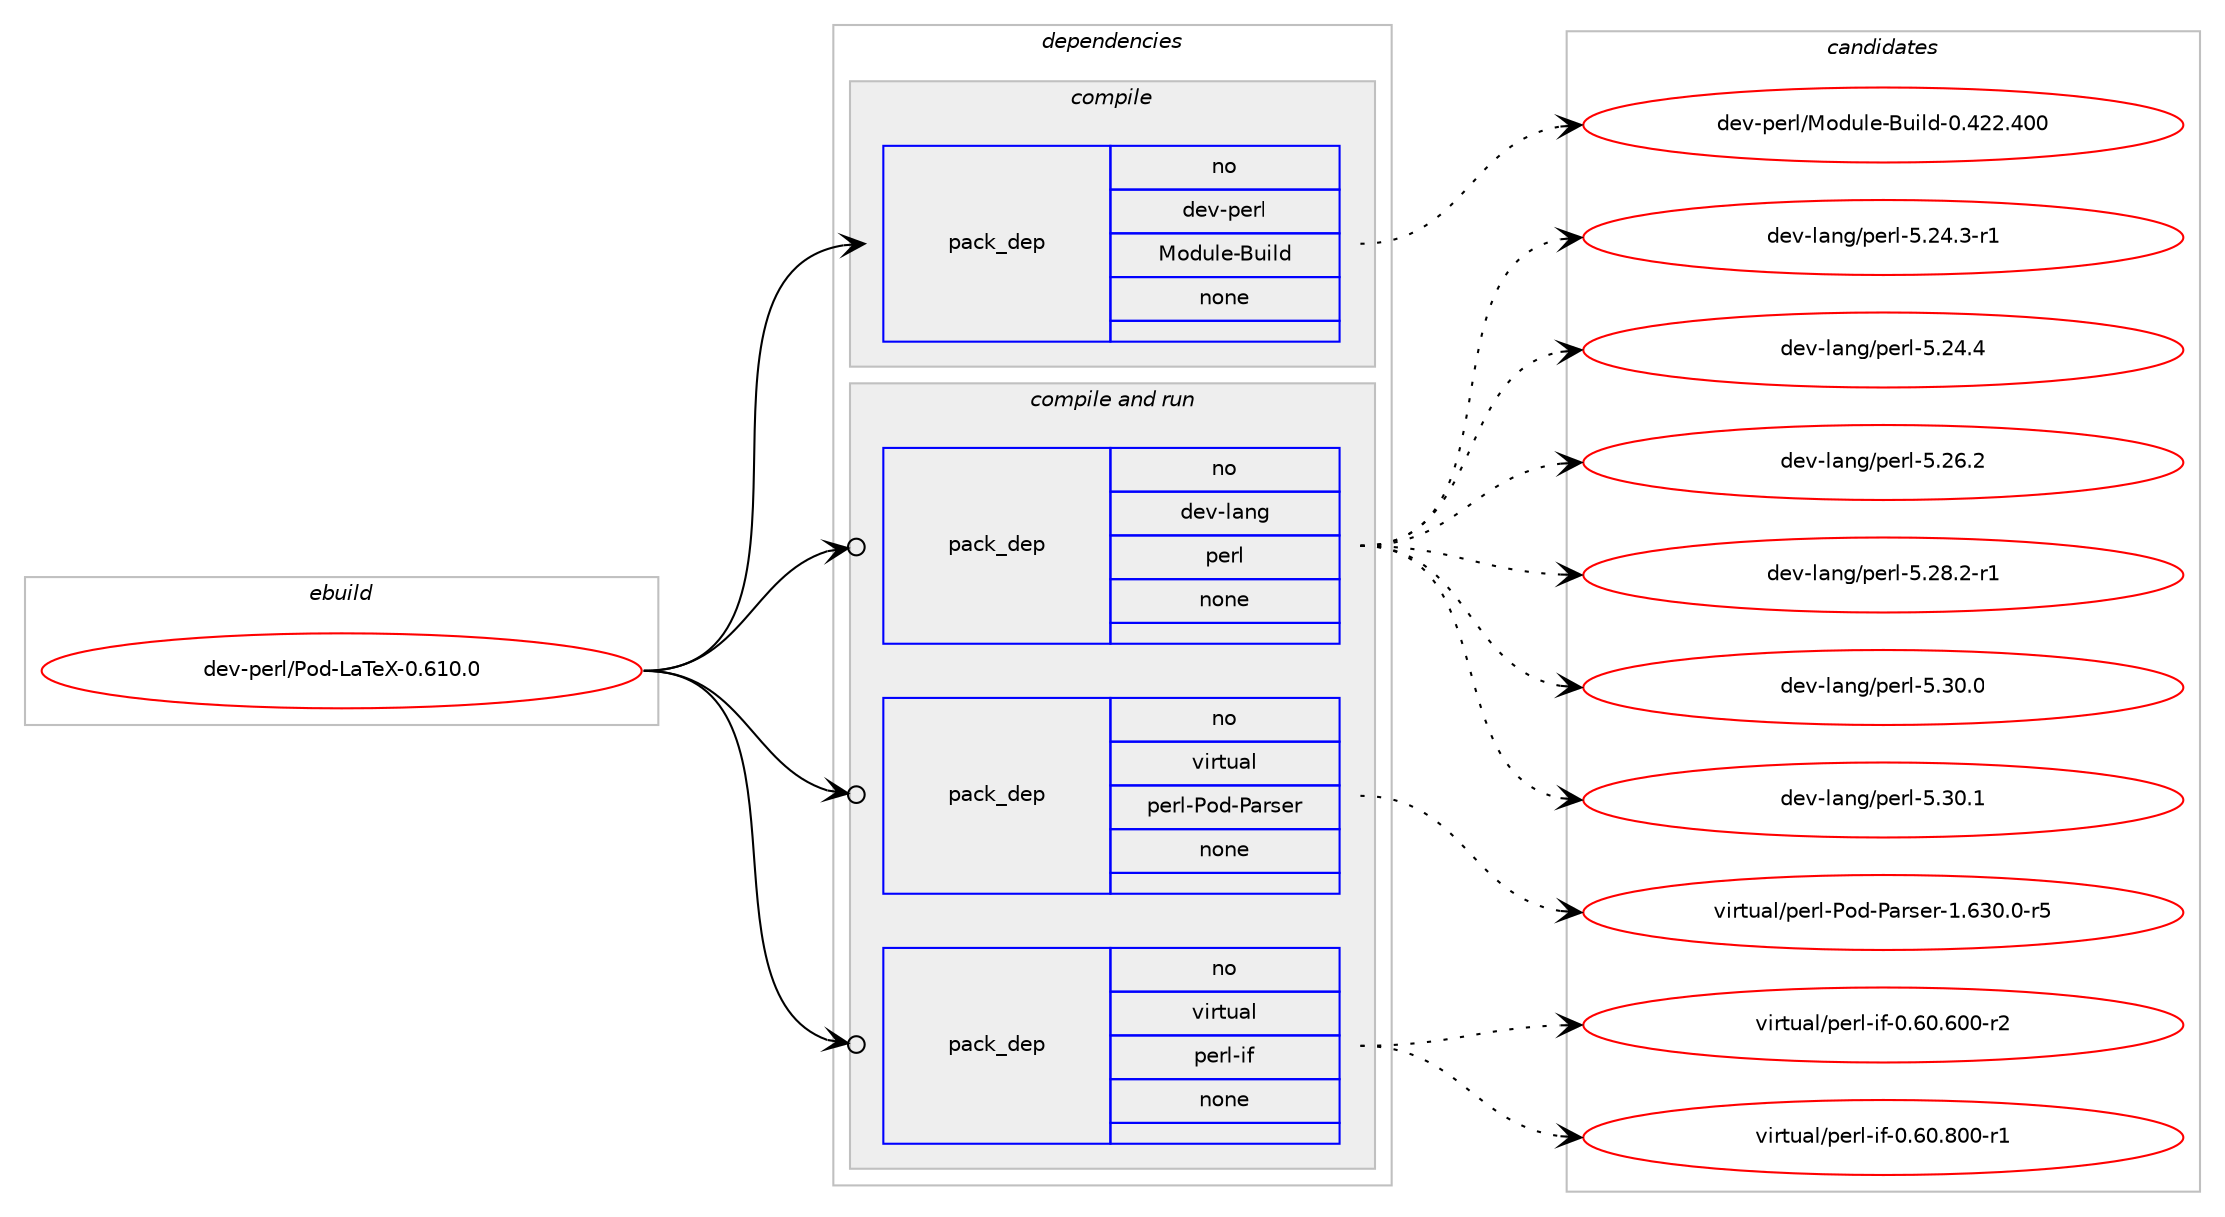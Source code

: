 digraph prolog {

# *************
# Graph options
# *************

newrank=true;
concentrate=true;
compound=true;
graph [rankdir=LR,fontname=Helvetica,fontsize=10,ranksep=1.5];#, ranksep=2.5, nodesep=0.2];
edge  [arrowhead=vee];
node  [fontname=Helvetica,fontsize=10];

# **********
# The ebuild
# **********

subgraph cluster_leftcol {
color=gray;
rank=same;
label=<<i>ebuild</i>>;
id [label="dev-perl/Pod-LaTeX-0.610.0", color=red, width=4, href="../dev-perl/Pod-LaTeX-0.610.0.svg"];
}

# ****************
# The dependencies
# ****************

subgraph cluster_midcol {
color=gray;
label=<<i>dependencies</i>>;
subgraph cluster_compile {
fillcolor="#eeeeee";
style=filled;
label=<<i>compile</i>>;
subgraph pack438615 {
dependency584495 [label=<<TABLE BORDER="0" CELLBORDER="1" CELLSPACING="0" CELLPADDING="4" WIDTH="220"><TR><TD ROWSPAN="6" CELLPADDING="30">pack_dep</TD></TR><TR><TD WIDTH="110">no</TD></TR><TR><TD>dev-perl</TD></TR><TR><TD>Module-Build</TD></TR><TR><TD>none</TD></TR><TR><TD></TD></TR></TABLE>>, shape=none, color=blue];
}
id:e -> dependency584495:w [weight=20,style="solid",arrowhead="vee"];
}
subgraph cluster_compileandrun {
fillcolor="#eeeeee";
style=filled;
label=<<i>compile and run</i>>;
subgraph pack438616 {
dependency584496 [label=<<TABLE BORDER="0" CELLBORDER="1" CELLSPACING="0" CELLPADDING="4" WIDTH="220"><TR><TD ROWSPAN="6" CELLPADDING="30">pack_dep</TD></TR><TR><TD WIDTH="110">no</TD></TR><TR><TD>dev-lang</TD></TR><TR><TD>perl</TD></TR><TR><TD>none</TD></TR><TR><TD></TD></TR></TABLE>>, shape=none, color=blue];
}
id:e -> dependency584496:w [weight=20,style="solid",arrowhead="odotvee"];
subgraph pack438617 {
dependency584497 [label=<<TABLE BORDER="0" CELLBORDER="1" CELLSPACING="0" CELLPADDING="4" WIDTH="220"><TR><TD ROWSPAN="6" CELLPADDING="30">pack_dep</TD></TR><TR><TD WIDTH="110">no</TD></TR><TR><TD>virtual</TD></TR><TR><TD>perl-Pod-Parser</TD></TR><TR><TD>none</TD></TR><TR><TD></TD></TR></TABLE>>, shape=none, color=blue];
}
id:e -> dependency584497:w [weight=20,style="solid",arrowhead="odotvee"];
subgraph pack438618 {
dependency584498 [label=<<TABLE BORDER="0" CELLBORDER="1" CELLSPACING="0" CELLPADDING="4" WIDTH="220"><TR><TD ROWSPAN="6" CELLPADDING="30">pack_dep</TD></TR><TR><TD WIDTH="110">no</TD></TR><TR><TD>virtual</TD></TR><TR><TD>perl-if</TD></TR><TR><TD>none</TD></TR><TR><TD></TD></TR></TABLE>>, shape=none, color=blue];
}
id:e -> dependency584498:w [weight=20,style="solid",arrowhead="odotvee"];
}
subgraph cluster_run {
fillcolor="#eeeeee";
style=filled;
label=<<i>run</i>>;
}
}

# **************
# The candidates
# **************

subgraph cluster_choices {
rank=same;
color=gray;
label=<<i>candidates</i>>;

subgraph choice438615 {
color=black;
nodesep=1;
choice100101118451121011141084777111100117108101456611710510810045484652505046524848 [label="dev-perl/Module-Build-0.422.400", color=red, width=4,href="../dev-perl/Module-Build-0.422.400.svg"];
dependency584495:e -> choice100101118451121011141084777111100117108101456611710510810045484652505046524848:w [style=dotted,weight="100"];
}
subgraph choice438616 {
color=black;
nodesep=1;
choice100101118451089711010347112101114108455346505246514511449 [label="dev-lang/perl-5.24.3-r1", color=red, width=4,href="../dev-lang/perl-5.24.3-r1.svg"];
choice10010111845108971101034711210111410845534650524652 [label="dev-lang/perl-5.24.4", color=red, width=4,href="../dev-lang/perl-5.24.4.svg"];
choice10010111845108971101034711210111410845534650544650 [label="dev-lang/perl-5.26.2", color=red, width=4,href="../dev-lang/perl-5.26.2.svg"];
choice100101118451089711010347112101114108455346505646504511449 [label="dev-lang/perl-5.28.2-r1", color=red, width=4,href="../dev-lang/perl-5.28.2-r1.svg"];
choice10010111845108971101034711210111410845534651484648 [label="dev-lang/perl-5.30.0", color=red, width=4,href="../dev-lang/perl-5.30.0.svg"];
choice10010111845108971101034711210111410845534651484649 [label="dev-lang/perl-5.30.1", color=red, width=4,href="../dev-lang/perl-5.30.1.svg"];
dependency584496:e -> choice100101118451089711010347112101114108455346505246514511449:w [style=dotted,weight="100"];
dependency584496:e -> choice10010111845108971101034711210111410845534650524652:w [style=dotted,weight="100"];
dependency584496:e -> choice10010111845108971101034711210111410845534650544650:w [style=dotted,weight="100"];
dependency584496:e -> choice100101118451089711010347112101114108455346505646504511449:w [style=dotted,weight="100"];
dependency584496:e -> choice10010111845108971101034711210111410845534651484648:w [style=dotted,weight="100"];
dependency584496:e -> choice10010111845108971101034711210111410845534651484649:w [style=dotted,weight="100"];
}
subgraph choice438617 {
color=black;
nodesep=1;
choice1181051141161179710847112101114108458011110045809711411510111445494654514846484511453 [label="virtual/perl-Pod-Parser-1.630.0-r5", color=red, width=4,href="../virtual/perl-Pod-Parser-1.630.0-r5.svg"];
dependency584497:e -> choice1181051141161179710847112101114108458011110045809711411510111445494654514846484511453:w [style=dotted,weight="100"];
}
subgraph choice438618 {
color=black;
nodesep=1;
choice1181051141161179710847112101114108451051024548465448465448484511450 [label="virtual/perl-if-0.60.600-r2", color=red, width=4,href="../virtual/perl-if-0.60.600-r2.svg"];
choice1181051141161179710847112101114108451051024548465448465648484511449 [label="virtual/perl-if-0.60.800-r1", color=red, width=4,href="../virtual/perl-if-0.60.800-r1.svg"];
dependency584498:e -> choice1181051141161179710847112101114108451051024548465448465448484511450:w [style=dotted,weight="100"];
dependency584498:e -> choice1181051141161179710847112101114108451051024548465448465648484511449:w [style=dotted,weight="100"];
}
}

}
